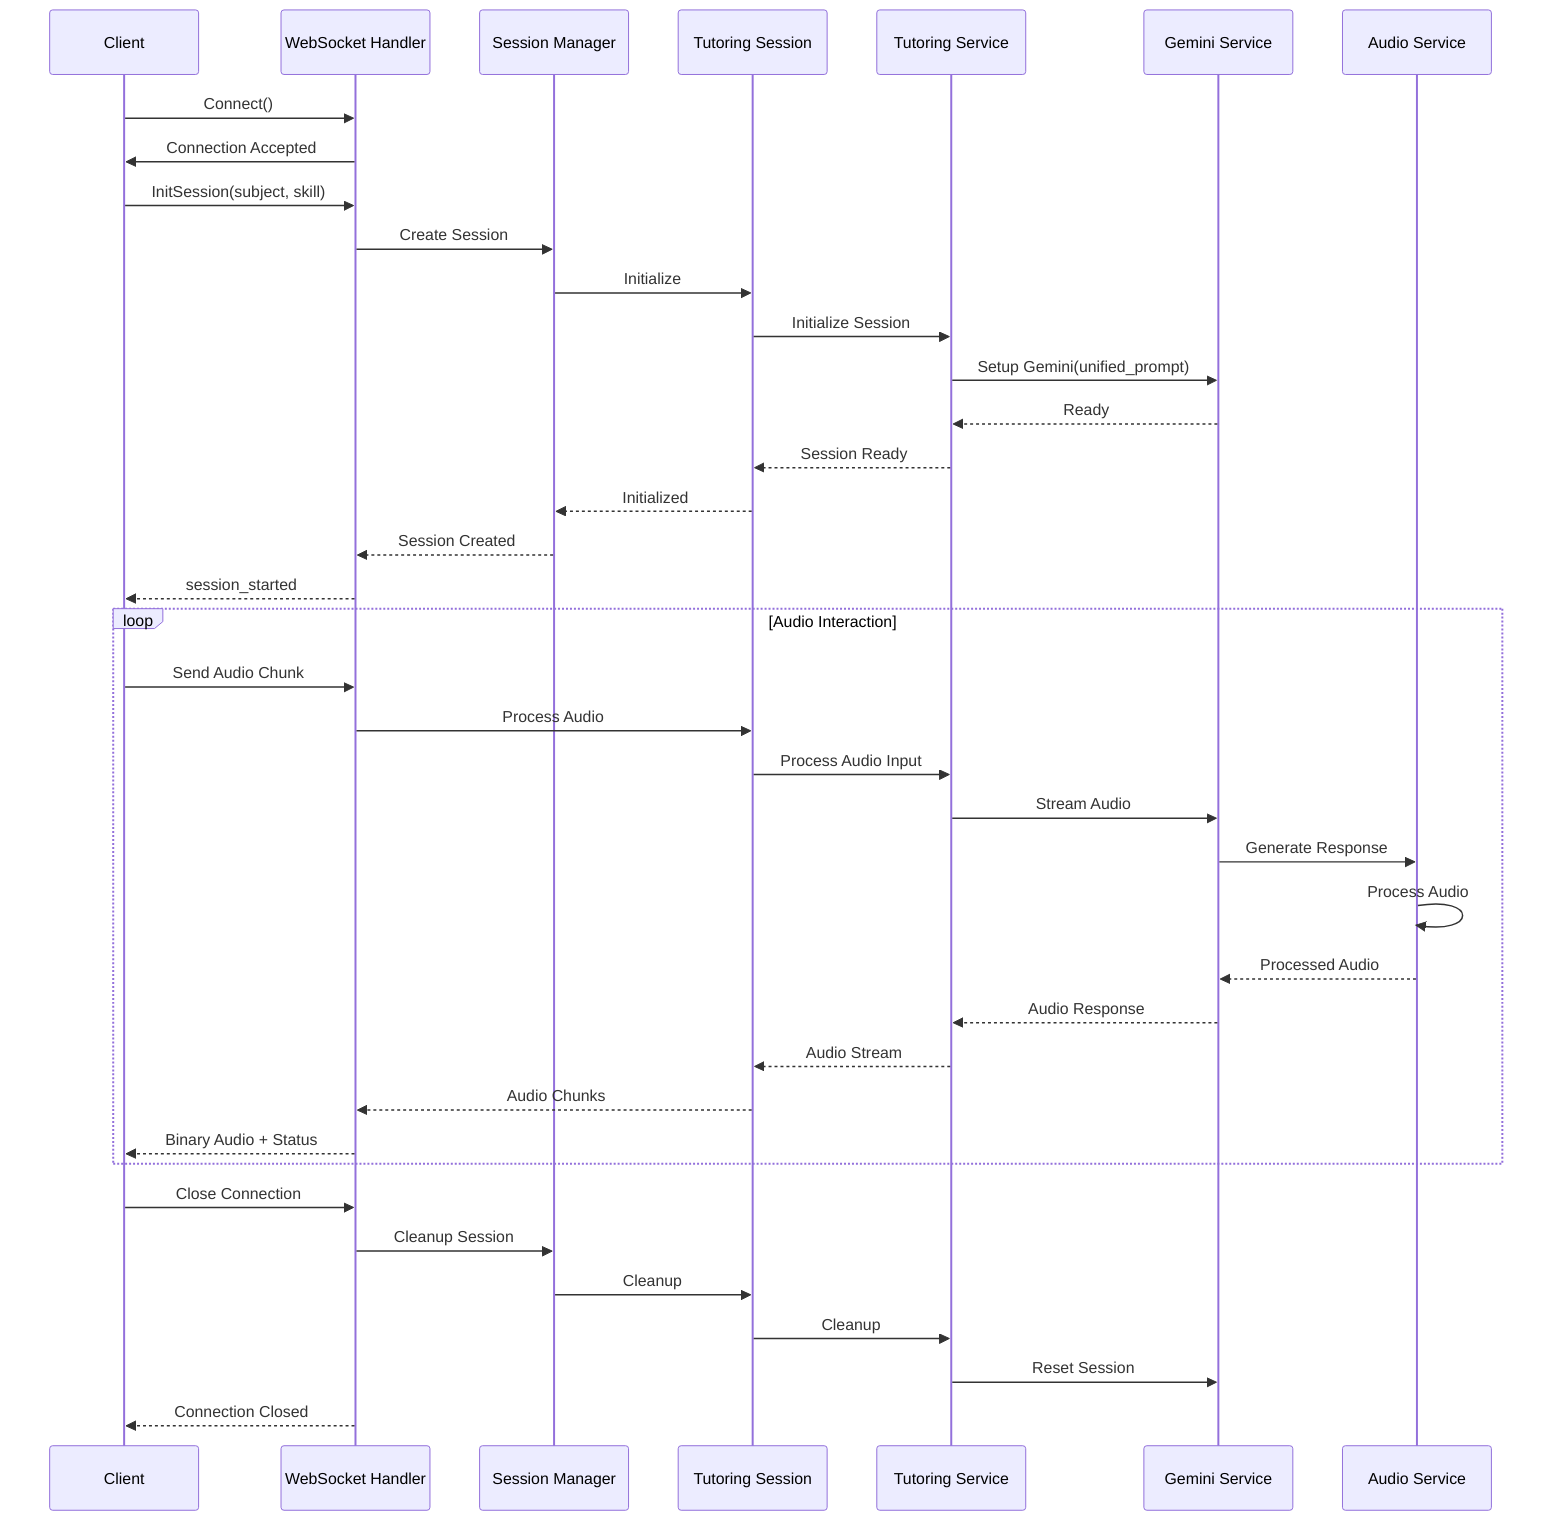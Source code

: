 sequenceDiagram
    participant Client
    participant WS as WebSocket Handler
    participant SM as Session Manager
    participant TS as Tutoring Session
    participant Tutor as Tutoring Service
    participant GS as Gemini Service
    participant AS as Audio Service

    Client->>WS: Connect()
    WS->>Client: Connection Accepted

    Client->>WS: InitSession(subject, skill)
    WS->>SM: Create Session
    SM->>TS: Initialize
    TS->>Tutor: Initialize Session
    Tutor->>GS: Setup Gemini(unified_prompt)
    GS-->>Tutor: Ready
    Tutor-->>TS: Session Ready
    TS-->>SM: Initialized
    SM-->>WS: Session Created
    WS-->>Client: session_started

    loop Audio Interaction
        Client->>WS: Send Audio Chunk
        WS->>TS: Process Audio
        TS->>Tutor: Process Audio Input
        Tutor->>GS: Stream Audio
        GS->>AS: Generate Response
        AS->>AS: Process Audio
        AS-->>GS: Processed Audio
        GS-->>Tutor: Audio Response
        Tutor-->>TS: Audio Stream
        TS-->>WS: Audio Chunks
        WS-->>Client: Binary Audio + Status
    end

    Client->>WS: Close Connection
    WS->>SM: Cleanup Session
    SM->>TS: Cleanup
    TS->>Tutor: Cleanup
    Tutor->>GS: Reset Session
    WS-->>Client: Connection Closed